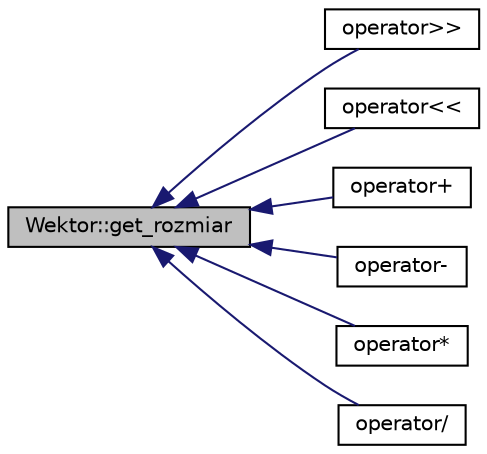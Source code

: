 digraph "Wektor::get_rozmiar"
{
  edge [fontname="Helvetica",fontsize="10",labelfontname="Helvetica",labelfontsize="10"];
  node [fontname="Helvetica",fontsize="10",shape=record];
  rankdir="LR";
  Node1 [label="Wektor::get_rozmiar",height=0.2,width=0.4,color="black", fillcolor="grey75", style="filled" fontcolor="black"];
  Node1 -> Node2 [dir="back",color="midnightblue",fontsize="10",style="solid",fontname="Helvetica"];
  Node2 [label="operator\>\>",height=0.2,width=0.4,color="black", fillcolor="white", style="filled",URL="$_wektor_8cpp.html#a8d80d7dc9433097dd0266ebb4aacb60e"];
  Node1 -> Node3 [dir="back",color="midnightblue",fontsize="10",style="solid",fontname="Helvetica"];
  Node3 [label="operator\<\<",height=0.2,width=0.4,color="black", fillcolor="white", style="filled",URL="$_wektor_8cpp.html#a4c7cb115642fa8a05d9e30ac09faf38c"];
  Node1 -> Node4 [dir="back",color="midnightblue",fontsize="10",style="solid",fontname="Helvetica"];
  Node4 [label="operator+",height=0.2,width=0.4,color="black", fillcolor="white", style="filled",URL="$_wektor_8cpp.html#affaab1c6305807a4fd5d0fc6111acc09"];
  Node1 -> Node5 [dir="back",color="midnightblue",fontsize="10",style="solid",fontname="Helvetica"];
  Node5 [label="operator-",height=0.2,width=0.4,color="black", fillcolor="white", style="filled",URL="$_wektor_8cpp.html#a90d4a6b068fa6f29e3aa4fd58ba8d42e"];
  Node1 -> Node6 [dir="back",color="midnightblue",fontsize="10",style="solid",fontname="Helvetica"];
  Node6 [label="operator*",height=0.2,width=0.4,color="black", fillcolor="white", style="filled",URL="$_wektor_8cpp.html#a280053caebced6ab1d1a8f51d1929968"];
  Node1 -> Node7 [dir="back",color="midnightblue",fontsize="10",style="solid",fontname="Helvetica"];
  Node7 [label="operator/",height=0.2,width=0.4,color="black", fillcolor="white", style="filled",URL="$_wektor_8cpp.html#a3bc0fa9639f03b778b8c183898e8765b"];
}
